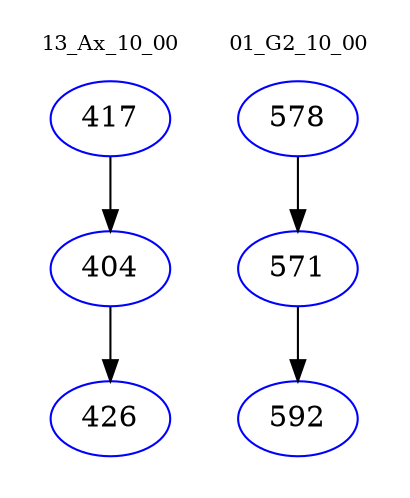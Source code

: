 digraph{
subgraph cluster_0 {
color = white
label = "13_Ax_10_00";
fontsize=10;
T0_417 [label="417", color="blue"]
T0_417 -> T0_404 [color="black"]
T0_404 [label="404", color="blue"]
T0_404 -> T0_426 [color="black"]
T0_426 [label="426", color="blue"]
}
subgraph cluster_1 {
color = white
label = "01_G2_10_00";
fontsize=10;
T1_578 [label="578", color="blue"]
T1_578 -> T1_571 [color="black"]
T1_571 [label="571", color="blue"]
T1_571 -> T1_592 [color="black"]
T1_592 [label="592", color="blue"]
}
}
